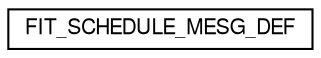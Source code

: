 digraph "Graphical Class Hierarchy"
{
  edge [fontname="FreeSans",fontsize="10",labelfontname="FreeSans",labelfontsize="10"];
  node [fontname="FreeSans",fontsize="10",shape=record];
  rankdir="LR";
  Node1 [label="FIT_SCHEDULE_MESG_DEF",height=0.2,width=0.4,color="black", fillcolor="white", style="filled",URL="$struct_f_i_t___s_c_h_e_d_u_l_e___m_e_s_g___d_e_f.html"];
}
